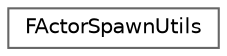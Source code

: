 digraph "Graphical Class Hierarchy"
{
 // INTERACTIVE_SVG=YES
 // LATEX_PDF_SIZE
  bgcolor="transparent";
  edge [fontname=Helvetica,fontsize=10,labelfontname=Helvetica,labelfontsize=10];
  node [fontname=Helvetica,fontsize=10,shape=box,height=0.2,width=0.4];
  rankdir="LR";
  Node0 [id="Node000000",label="FActorSpawnUtils",height=0.2,width=0.4,color="grey40", fillcolor="white", style="filled",URL="$d3/d94/structFActorSpawnUtils.html",tooltip=" "];
}
